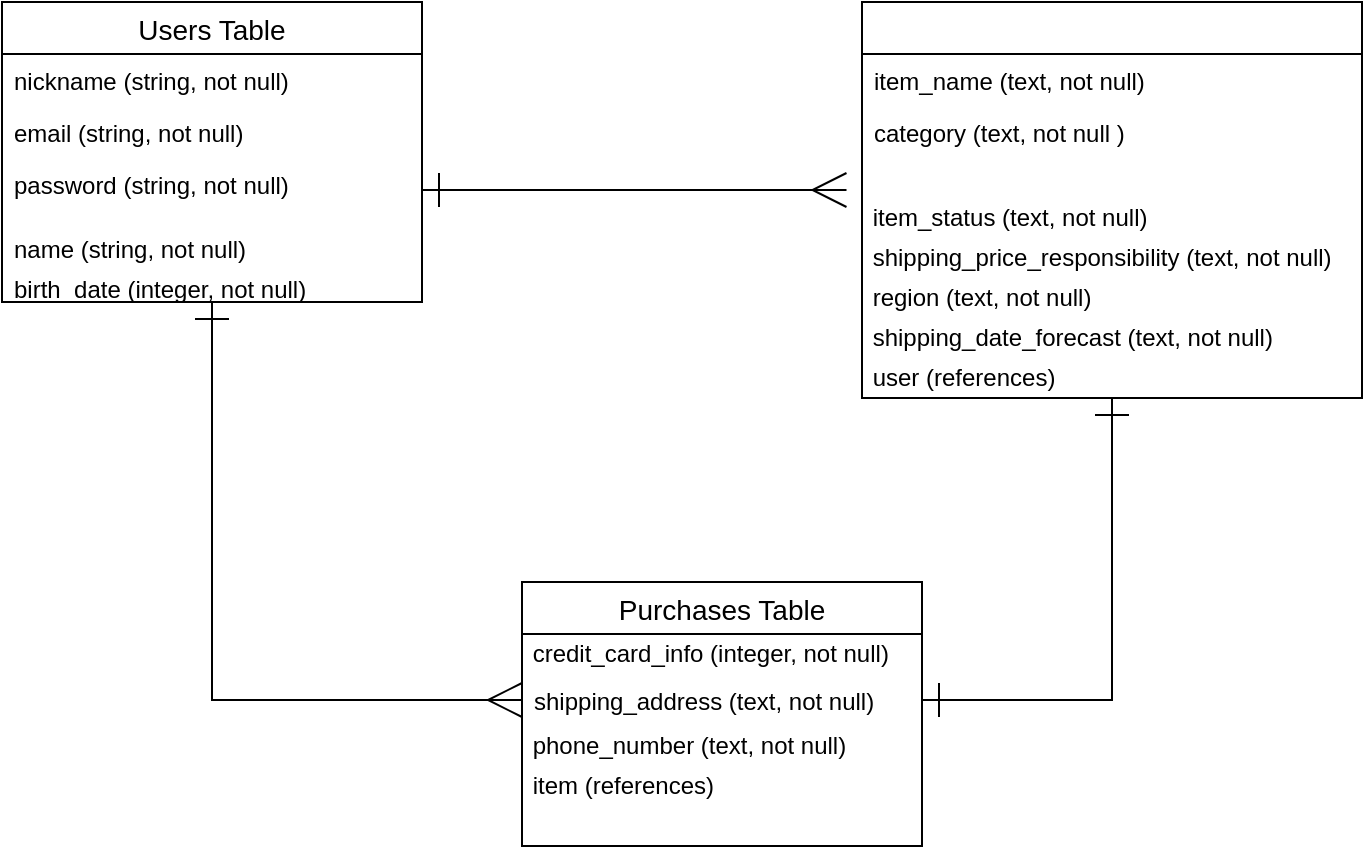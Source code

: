 <mxfile version="13.1.3">
    <diagram id="6hGFLwfOUW9BJ-s0fimq" name="Page-1">
        <mxGraphModel dx="691" dy="554" grid="1" gridSize="10" guides="1" tooltips="1" connect="1" arrows="1" fold="1" page="1" pageScale="1" pageWidth="827" pageHeight="1169" math="0" shadow="0">
            <root>
                <mxCell id="0"/>
                <mxCell id="1" parent="0"/>
                <mxCell id="16" style="edgeStyle=orthogonalEdgeStyle;rounded=0;orthogonalLoop=1;jettySize=auto;html=1;entryX=0;entryY=0.5;entryDx=0;entryDy=0;endArrow=ERmany;endFill=0;endSize=15;startArrow=ERone;startFill=0;startSize=15;" parent="1" source="2" target="12" edge="1">
                    <mxGeometry relative="1" as="geometry"/>
                </mxCell>
                <mxCell id="2" value="Users Table" style="swimlane;fontStyle=0;childLayout=stackLayout;horizontal=1;startSize=26;horizontalStack=0;resizeParent=1;resizeParentMax=0;resizeLast=0;collapsible=1;marginBottom=0;align=center;fontSize=14;" parent="1" vertex="1">
                    <mxGeometry x="10" y="170" width="210" height="150" as="geometry"/>
                </mxCell>
                <mxCell id="3" value="nickname (string, not null)" style="text;strokeColor=none;fillColor=none;spacingLeft=4;spacingRight=4;overflow=hidden;rotatable=0;points=[[0,0.5],[1,0.5]];portConstraint=eastwest;fontSize=12;" parent="2" vertex="1">
                    <mxGeometry y="26" width="210" height="26" as="geometry"/>
                </mxCell>
                <mxCell id="4" value="email (string, not null)" style="text;strokeColor=none;fillColor=none;spacingLeft=4;spacingRight=4;overflow=hidden;rotatable=0;points=[[0,0.5],[1,0.5]];portConstraint=eastwest;fontSize=12;" parent="2" vertex="1">
                    <mxGeometry y="52" width="210" height="26" as="geometry"/>
                </mxCell>
                <mxCell id="5" value="password (string, not null)" style="text;strokeColor=none;fillColor=none;spacingLeft=4;spacingRight=4;overflow=hidden;rotatable=0;points=[[0,0.5],[1,0.5]];portConstraint=eastwest;fontSize=12;" parent="2" vertex="1">
                    <mxGeometry y="78" width="210" height="32" as="geometry"/>
                </mxCell>
                <mxCell id="19" style="edgeStyle=orthogonalEdgeStyle;rounded=0;orthogonalLoop=1;jettySize=auto;html=1;exitX=1;exitY=0.5;exitDx=0;exitDy=0;startArrow=ERone;startFill=0;startSize=15;endArrow=ERone;endFill=0;endSize=15;strokeWidth=1;" parent="2" source="4" target="4" edge="1">
                    <mxGeometry relative="1" as="geometry"/>
                </mxCell>
                <mxCell id="30" value="name (string, not null)" style="text;resizable=0;autosize=1;align=left;verticalAlign=top;points=[];fillColor=none;strokeColor=none;rounded=0;spacingRight=4;spacingLeft=4;" vertex="1" parent="2">
                    <mxGeometry y="110" width="210" height="20" as="geometry"/>
                </mxCell>
                <mxCell id="28" value="birth_date (integer, not null)" style="text;resizable=0;autosize=1;align=left;verticalAlign=top;points=[];fillColor=none;strokeColor=none;rounded=0;spacingLeft=4;spacingRight=4;" parent="2" vertex="1">
                    <mxGeometry y="130" width="210" height="20" as="geometry"/>
                </mxCell>
                <mxCell id="17" style="edgeStyle=orthogonalEdgeStyle;rounded=0;orthogonalLoop=1;jettySize=auto;html=1;entryX=1;entryY=0.5;entryDx=0;entryDy=0;endArrow=ERone;endFill=0;endSize=15;startArrow=ERone;startFill=0;startSize=15;" parent="1" source="6" target="12" edge="1">
                    <mxGeometry relative="1" as="geometry"/>
                </mxCell>
                <mxCell id="20" style="edgeStyle=orthogonalEdgeStyle;rounded=0;orthogonalLoop=1;jettySize=auto;html=1;entryX=-0.031;entryY=0.8;entryDx=0;entryDy=0;startArrow=ERone;startFill=0;startSize=15;endArrow=ERmany;endFill=0;endSize=15;strokeWidth=1;entryPerimeter=0;" parent="1" source="5" edge="1" target="25">
                    <mxGeometry relative="1" as="geometry">
                        <mxPoint x="470" y="264" as="targetPoint"/>
                    </mxGeometry>
                </mxCell>
                <mxCell id="10" value="Purchases Table" style="swimlane;fontStyle=0;childLayout=stackLayout;horizontal=1;startSize=26;horizontalStack=0;resizeParent=1;resizeParentMax=0;resizeLast=0;collapsible=1;marginBottom=0;align=center;fontSize=14;" parent="1" vertex="1">
                    <mxGeometry x="270" y="460" width="200" height="132" as="geometry"/>
                </mxCell>
                <mxCell id="41" value="&amp;nbsp;credit_card_info (integer, not null)" style="text;html=1;resizable=0;autosize=1;align=left;verticalAlign=middle;points=[];fillColor=none;strokeColor=none;rounded=0;" vertex="1" parent="10">
                    <mxGeometry y="26" width="200" height="20" as="geometry"/>
                </mxCell>
                <mxCell id="12" value="shipping_address (text, not null)" style="text;strokeColor=none;fillColor=none;spacingLeft=4;spacingRight=4;overflow=hidden;rotatable=0;points=[[0,0.5],[1,0.5]];portConstraint=eastwest;fontSize=12;" parent="10" vertex="1">
                    <mxGeometry y="46" width="200" height="26" as="geometry"/>
                </mxCell>
                <mxCell id="40" value="&amp;nbsp;phone_number (text, not null)" style="text;html=1;resizable=0;autosize=1;align=left;verticalAlign=middle;points=[];fillColor=none;strokeColor=none;rounded=0;" vertex="1" parent="10">
                    <mxGeometry y="72" width="200" height="20" as="geometry"/>
                </mxCell>
                <mxCell id="29" value="&amp;nbsp;item (references)" style="text;html=1;resizable=0;autosize=1;align=left;verticalAlign=middle;points=[];fillColor=none;strokeColor=none;rounded=0;" vertex="1" parent="10">
                    <mxGeometry y="92" width="200" height="20" as="geometry"/>
                </mxCell>
                <mxCell id="22" value="&amp;nbsp;user (references)" style="text;html=1;resizable=0;autosize=1;align=left;verticalAlign=middle;points=[];fillColor=none;strokeColor=none;rounded=0;fontColor=#FFFFFF;" parent="10" vertex="1">
                    <mxGeometry y="112" width="200" height="20" as="geometry"/>
                </mxCell>
                <mxCell id="6" value="Items Table" style="swimlane;fontStyle=0;childLayout=stackLayout;horizontal=1;startSize=26;horizontalStack=0;resizeParent=1;resizeParentMax=0;resizeLast=0;collapsible=1;marginBottom=0;align=center;fontSize=14;fontColor=#FFFFFF;" parent="1" vertex="1">
                    <mxGeometry x="440" y="170" width="250" height="198" as="geometry"/>
                </mxCell>
                <mxCell id="7" value="item_name (text, not null)" style="text;strokeColor=none;fillColor=none;spacingLeft=4;spacingRight=4;overflow=hidden;rotatable=0;points=[[0,0.5],[1,0.5]];portConstraint=eastwest;fontSize=12;" parent="6" vertex="1">
                    <mxGeometry y="26" width="250" height="26" as="geometry"/>
                </mxCell>
                <mxCell id="8" value="category (text, not null )" style="text;strokeColor=none;fillColor=none;spacingLeft=4;spacingRight=4;overflow=hidden;rotatable=0;points=[[0,0.5],[1,0.5]];portConstraint=eastwest;fontSize=12;" parent="6" vertex="1">
                    <mxGeometry y="52" width="250" height="26" as="geometry"/>
                </mxCell>
                <mxCell id="25" value="&amp;nbsp;item_price (text, not null)" style="text;html=1;align=left;verticalAlign=middle;resizable=0;points=[];autosize=1;fontColor=#FFFFFF;" parent="6" vertex="1">
                    <mxGeometry y="78" width="250" height="20" as="geometry"/>
                </mxCell>
                <mxCell id="34" value="&amp;nbsp;item_status (text, not null)" style="text;html=1;resizable=0;autosize=1;align=left;verticalAlign=middle;points=[];fillColor=none;strokeColor=none;rounded=0;" vertex="1" parent="6">
                    <mxGeometry y="98" width="250" height="20" as="geometry"/>
                </mxCell>
                <mxCell id="35" value="&amp;nbsp;shipping_price_responsibility (text, not null)" style="text;html=1;resizable=0;autosize=1;align=left;verticalAlign=middle;points=[];fillColor=none;strokeColor=none;rounded=0;" vertex="1" parent="6">
                    <mxGeometry y="118" width="250" height="20" as="geometry"/>
                </mxCell>
                <mxCell id="36" value="&amp;nbsp;region (text, not null)" style="text;html=1;resizable=0;autosize=1;align=left;verticalAlign=middle;points=[];fillColor=none;strokeColor=none;rounded=0;" vertex="1" parent="6">
                    <mxGeometry y="138" width="250" height="20" as="geometry"/>
                </mxCell>
                <mxCell id="37" value="&amp;nbsp;shipping_date_forecast (text, not null)" style="text;html=1;resizable=0;autosize=1;align=left;verticalAlign=middle;points=[];fillColor=none;strokeColor=none;rounded=0;" vertex="1" parent="6">
                    <mxGeometry y="158" width="250" height="20" as="geometry"/>
                </mxCell>
                <mxCell id="39" value="&amp;nbsp;user (references)" style="text;html=1;resizable=0;autosize=1;align=left;verticalAlign=middle;points=[];fillColor=none;strokeColor=none;rounded=0;" vertex="1" parent="6">
                    <mxGeometry y="178" width="250" height="20" as="geometry"/>
                </mxCell>
            </root>
        </mxGraphModel>
    </diagram>
</mxfile>